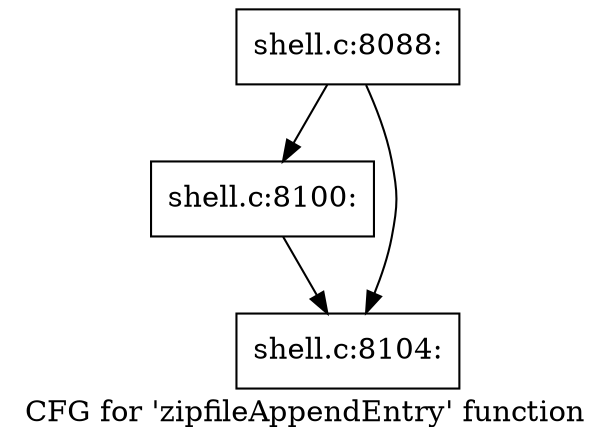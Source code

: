 digraph "CFG for 'zipfileAppendEntry' function" {
	label="CFG for 'zipfileAppendEntry' function";

	Node0x560276b725d0 [shape=record,label="{shell.c:8088:}"];
	Node0x560276b725d0 -> Node0x5602763a75d0;
	Node0x560276b725d0 -> Node0x5602763b2e20;
	Node0x5602763a75d0 [shape=record,label="{shell.c:8100:}"];
	Node0x5602763a75d0 -> Node0x5602763b2e20;
	Node0x5602763b2e20 [shape=record,label="{shell.c:8104:}"];
}
